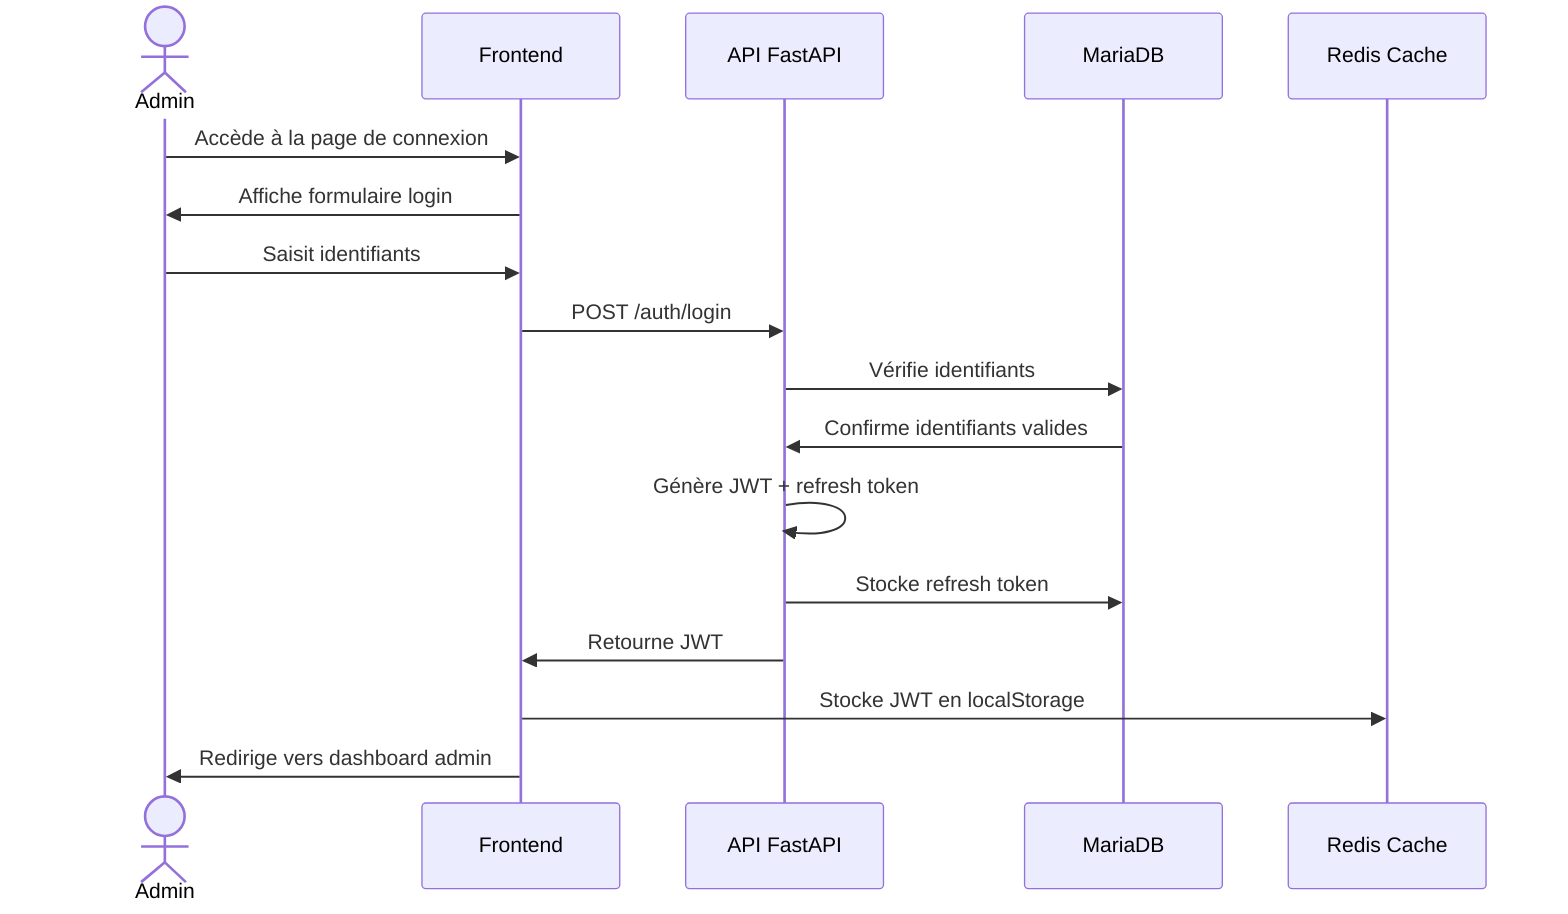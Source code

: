 sequenceDiagram
    actor A as Admin
    participant F as Frontend
    participant API as API FastAPI
    participant DB as MariaDB
    participant R as Redis Cache

    A->>F: Accède à la page de connexion
    F->>A: Affiche formulaire login
    A->>F: Saisit identifiants
    F->>API: POST /auth/login
    API->>DB: Vérifie identifiants
    DB->>API: Confirme identifiants valides
    API->>API: Génère JWT + refresh token
    API->>DB: Stocke refresh token
    API->>F: Retourne JWT
    F->>R: Stocke JWT en localStorage
    F->>A: Redirige vers dashboard admin